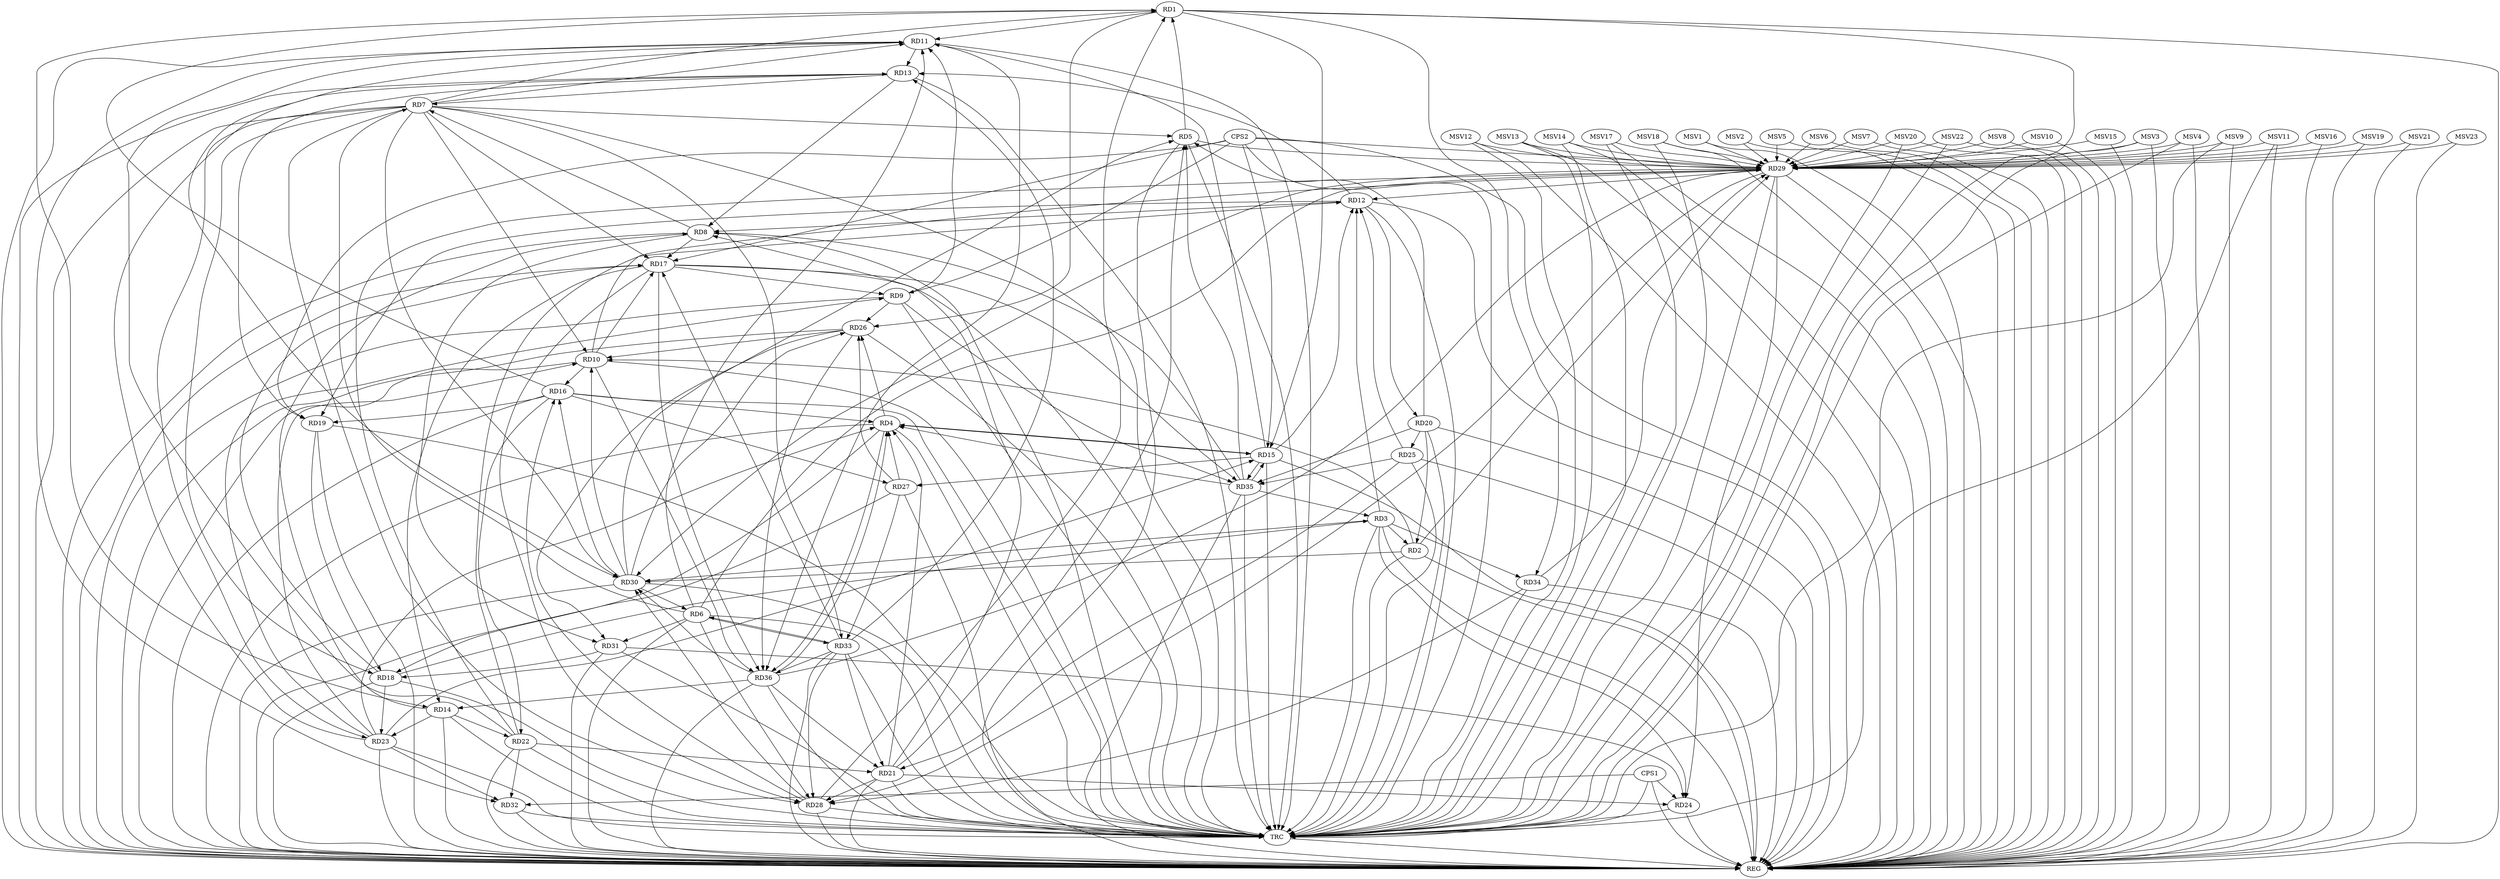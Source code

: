 strict digraph G {
  RD1 [ label="RD1" ];
  RD2 [ label="RD2" ];
  RD3 [ label="RD3" ];
  RD4 [ label="RD4" ];
  RD5 [ label="RD5" ];
  RD6 [ label="RD6" ];
  RD7 [ label="RD7" ];
  RD8 [ label="RD8" ];
  RD9 [ label="RD9" ];
  RD10 [ label="RD10" ];
  RD11 [ label="RD11" ];
  RD12 [ label="RD12" ];
  RD13 [ label="RD13" ];
  RD14 [ label="RD14" ];
  RD15 [ label="RD15" ];
  RD16 [ label="RD16" ];
  RD17 [ label="RD17" ];
  RD18 [ label="RD18" ];
  RD19 [ label="RD19" ];
  RD20 [ label="RD20" ];
  RD21 [ label="RD21" ];
  RD22 [ label="RD22" ];
  RD23 [ label="RD23" ];
  RD24 [ label="RD24" ];
  RD25 [ label="RD25" ];
  RD26 [ label="RD26" ];
  RD27 [ label="RD27" ];
  RD28 [ label="RD28" ];
  RD29 [ label="RD29" ];
  RD30 [ label="RD30" ];
  RD31 [ label="RD31" ];
  RD32 [ label="RD32" ];
  RD33 [ label="RD33" ];
  RD34 [ label="RD34" ];
  RD35 [ label="RD35" ];
  RD36 [ label="RD36" ];
  CPS1 [ label="CPS1" ];
  CPS2 [ label="CPS2" ];
  REG [ label="REG" ];
  TRC [ label="TRC" ];
  MSV1 [ label="MSV1" ];
  MSV2 [ label="MSV2" ];
  MSV3 [ label="MSV3" ];
  MSV4 [ label="MSV4" ];
  MSV5 [ label="MSV5" ];
  MSV6 [ label="MSV6" ];
  MSV7 [ label="MSV7" ];
  MSV8 [ label="MSV8" ];
  MSV9 [ label="MSV9" ];
  MSV10 [ label="MSV10" ];
  MSV11 [ label="MSV11" ];
  MSV12 [ label="MSV12" ];
  MSV13 [ label="MSV13" ];
  MSV14 [ label="MSV14" ];
  MSV15 [ label="MSV15" ];
  MSV16 [ label="MSV16" ];
  MSV17 [ label="MSV17" ];
  MSV18 [ label="MSV18" ];
  MSV19 [ label="MSV19" ];
  MSV20 [ label="MSV20" ];
  MSV21 [ label="MSV21" ];
  MSV22 [ label="MSV22" ];
  MSV23 [ label="MSV23" ];
  RD5 -> RD1;
  RD7 -> RD1;
  RD1 -> RD11;
  RD1 -> RD14;
  RD1 -> RD15;
  RD16 -> RD1;
  RD1 -> RD26;
  RD28 -> RD1;
  RD1 -> RD34;
  RD3 -> RD2;
  RD2 -> RD10;
  RD20 -> RD2;
  RD2 -> RD29;
  RD2 -> RD30;
  RD3 -> RD12;
  RD18 -> RD3;
  RD3 -> RD24;
  RD3 -> RD30;
  RD3 -> RD34;
  RD35 -> RD3;
  RD4 -> RD15;
  RD15 -> RD4;
  RD16 -> RD4;
  RD4 -> RD18;
  RD21 -> RD4;
  RD23 -> RD4;
  RD4 -> RD26;
  RD27 -> RD4;
  RD35 -> RD4;
  RD4 -> RD36;
  RD36 -> RD4;
  RD7 -> RD5;
  RD20 -> RD5;
  RD21 -> RD5;
  RD5 -> RD29;
  RD30 -> RD5;
  RD35 -> RD5;
  RD6 -> RD7;
  RD6 -> RD11;
  RD6 -> RD28;
  RD6 -> RD29;
  RD30 -> RD6;
  RD6 -> RD31;
  RD6 -> RD33;
  RD33 -> RD6;
  RD8 -> RD7;
  RD7 -> RD10;
  RD7 -> RD11;
  RD13 -> RD7;
  RD7 -> RD17;
  RD7 -> RD18;
  RD7 -> RD23;
  RD7 -> RD28;
  RD7 -> RD30;
  RD7 -> RD33;
  RD12 -> RD8;
  RD13 -> RD8;
  RD14 -> RD8;
  RD8 -> RD17;
  RD21 -> RD8;
  RD8 -> RD31;
  RD35 -> RD8;
  RD9 -> RD11;
  RD17 -> RD9;
  RD23 -> RD9;
  RD9 -> RD26;
  RD9 -> RD35;
  RD10 -> RD16;
  RD10 -> RD17;
  RD23 -> RD10;
  RD26 -> RD10;
  RD10 -> RD29;
  RD30 -> RD10;
  RD10 -> RD36;
  RD11 -> RD13;
  RD15 -> RD11;
  RD22 -> RD11;
  RD11 -> RD30;
  RD11 -> RD32;
  RD11 -> RD36;
  RD12 -> RD13;
  RD15 -> RD12;
  RD12 -> RD19;
  RD12 -> RD20;
  RD22 -> RD12;
  RD25 -> RD12;
  RD29 -> RD12;
  RD13 -> RD19;
  RD23 -> RD13;
  RD33 -> RD13;
  RD17 -> RD14;
  RD14 -> RD22;
  RD14 -> RD23;
  RD36 -> RD14;
  RD23 -> RD15;
  RD15 -> RD27;
  RD15 -> RD35;
  RD35 -> RD15;
  RD16 -> RD19;
  RD16 -> RD22;
  RD16 -> RD27;
  RD28 -> RD16;
  RD30 -> RD16;
  RD18 -> RD17;
  RD17 -> RD28;
  RD33 -> RD17;
  RD17 -> RD35;
  RD17 -> RD36;
  RD19 -> RD18;
  RD18 -> RD23;
  RD31 -> RD18;
  RD20 -> RD25;
  RD20 -> RD35;
  RD22 -> RD21;
  RD21 -> RD24;
  RD25 -> RD21;
  RD21 -> RD28;
  RD33 -> RD21;
  RD36 -> RD21;
  RD22 -> RD29;
  RD22 -> RD32;
  RD23 -> RD32;
  RD29 -> RD24;
  RD31 -> RD24;
  RD25 -> RD35;
  RD27 -> RD26;
  RD30 -> RD26;
  RD26 -> RD31;
  RD26 -> RD36;
  RD27 -> RD33;
  RD29 -> RD28;
  RD28 -> RD30;
  RD33 -> RD28;
  RD34 -> RD28;
  RD29 -> RD30;
  RD34 -> RD29;
  RD36 -> RD29;
  RD36 -> RD30;
  RD33 -> RD36;
  CPS1 -> RD24;
  CPS1 -> RD32;
  CPS2 -> RD9;
  CPS2 -> RD19;
  CPS2 -> RD29;
  CPS2 -> RD15;
  CPS2 -> RD17;
  RD1 -> REG;
  RD2 -> REG;
  RD3 -> REG;
  RD4 -> REG;
  RD5 -> REG;
  RD6 -> REG;
  RD7 -> REG;
  RD8 -> REG;
  RD9 -> REG;
  RD10 -> REG;
  RD11 -> REG;
  RD12 -> REG;
  RD13 -> REG;
  RD14 -> REG;
  RD15 -> REG;
  RD16 -> REG;
  RD17 -> REG;
  RD18 -> REG;
  RD19 -> REG;
  RD20 -> REG;
  RD21 -> REG;
  RD22 -> REG;
  RD23 -> REG;
  RD24 -> REG;
  RD25 -> REG;
  RD26 -> REG;
  RD27 -> REG;
  RD28 -> REG;
  RD29 -> REG;
  RD30 -> REG;
  RD31 -> REG;
  RD32 -> REG;
  RD33 -> REG;
  RD34 -> REG;
  RD35 -> REG;
  RD36 -> REG;
  CPS1 -> REG;
  CPS2 -> REG;
  RD1 -> TRC;
  RD2 -> TRC;
  RD3 -> TRC;
  RD4 -> TRC;
  RD5 -> TRC;
  RD6 -> TRC;
  RD7 -> TRC;
  RD8 -> TRC;
  RD9 -> TRC;
  RD10 -> TRC;
  RD11 -> TRC;
  RD12 -> TRC;
  RD13 -> TRC;
  RD14 -> TRC;
  RD15 -> TRC;
  RD16 -> TRC;
  RD17 -> TRC;
  RD18 -> TRC;
  RD19 -> TRC;
  RD20 -> TRC;
  RD21 -> TRC;
  RD22 -> TRC;
  RD23 -> TRC;
  RD24 -> TRC;
  RD25 -> TRC;
  RD26 -> TRC;
  RD27 -> TRC;
  RD28 -> TRC;
  RD29 -> TRC;
  RD30 -> TRC;
  RD31 -> TRC;
  RD32 -> TRC;
  RD33 -> TRC;
  RD34 -> TRC;
  RD35 -> TRC;
  RD36 -> TRC;
  CPS1 -> TRC;
  CPS2 -> TRC;
  TRC -> REG;
  MSV1 -> RD29;
  MSV2 -> RD29;
  MSV3 -> RD29;
  MSV4 -> RD29;
  MSV5 -> RD29;
  MSV1 -> REG;
  MSV2 -> REG;
  MSV3 -> REG;
  MSV3 -> TRC;
  MSV4 -> REG;
  MSV4 -> TRC;
  MSV5 -> REG;
  MSV6 -> RD29;
  MSV7 -> RD29;
  MSV6 -> REG;
  MSV7 -> REG;
  MSV8 -> RD29;
  MSV9 -> RD29;
  MSV8 -> REG;
  MSV9 -> REG;
  MSV9 -> TRC;
  MSV10 -> RD29;
  MSV10 -> REG;
  MSV11 -> RD29;
  MSV12 -> RD29;
  MSV11 -> REG;
  MSV11 -> TRC;
  MSV12 -> REG;
  MSV12 -> TRC;
  MSV13 -> RD29;
  MSV13 -> REG;
  MSV13 -> TRC;
  MSV14 -> RD29;
  MSV15 -> RD29;
  MSV16 -> RD29;
  MSV17 -> RD29;
  MSV14 -> REG;
  MSV14 -> TRC;
  MSV15 -> REG;
  MSV16 -> REG;
  MSV17 -> REG;
  MSV17 -> TRC;
  MSV18 -> RD29;
  MSV18 -> REG;
  MSV18 -> TRC;
  MSV19 -> RD29;
  MSV19 -> REG;
  MSV20 -> RD29;
  MSV21 -> RD29;
  MSV22 -> RD29;
  MSV20 -> REG;
  MSV20 -> TRC;
  MSV21 -> REG;
  MSV22 -> REG;
  MSV22 -> TRC;
  MSV23 -> RD29;
  MSV23 -> REG;
}
